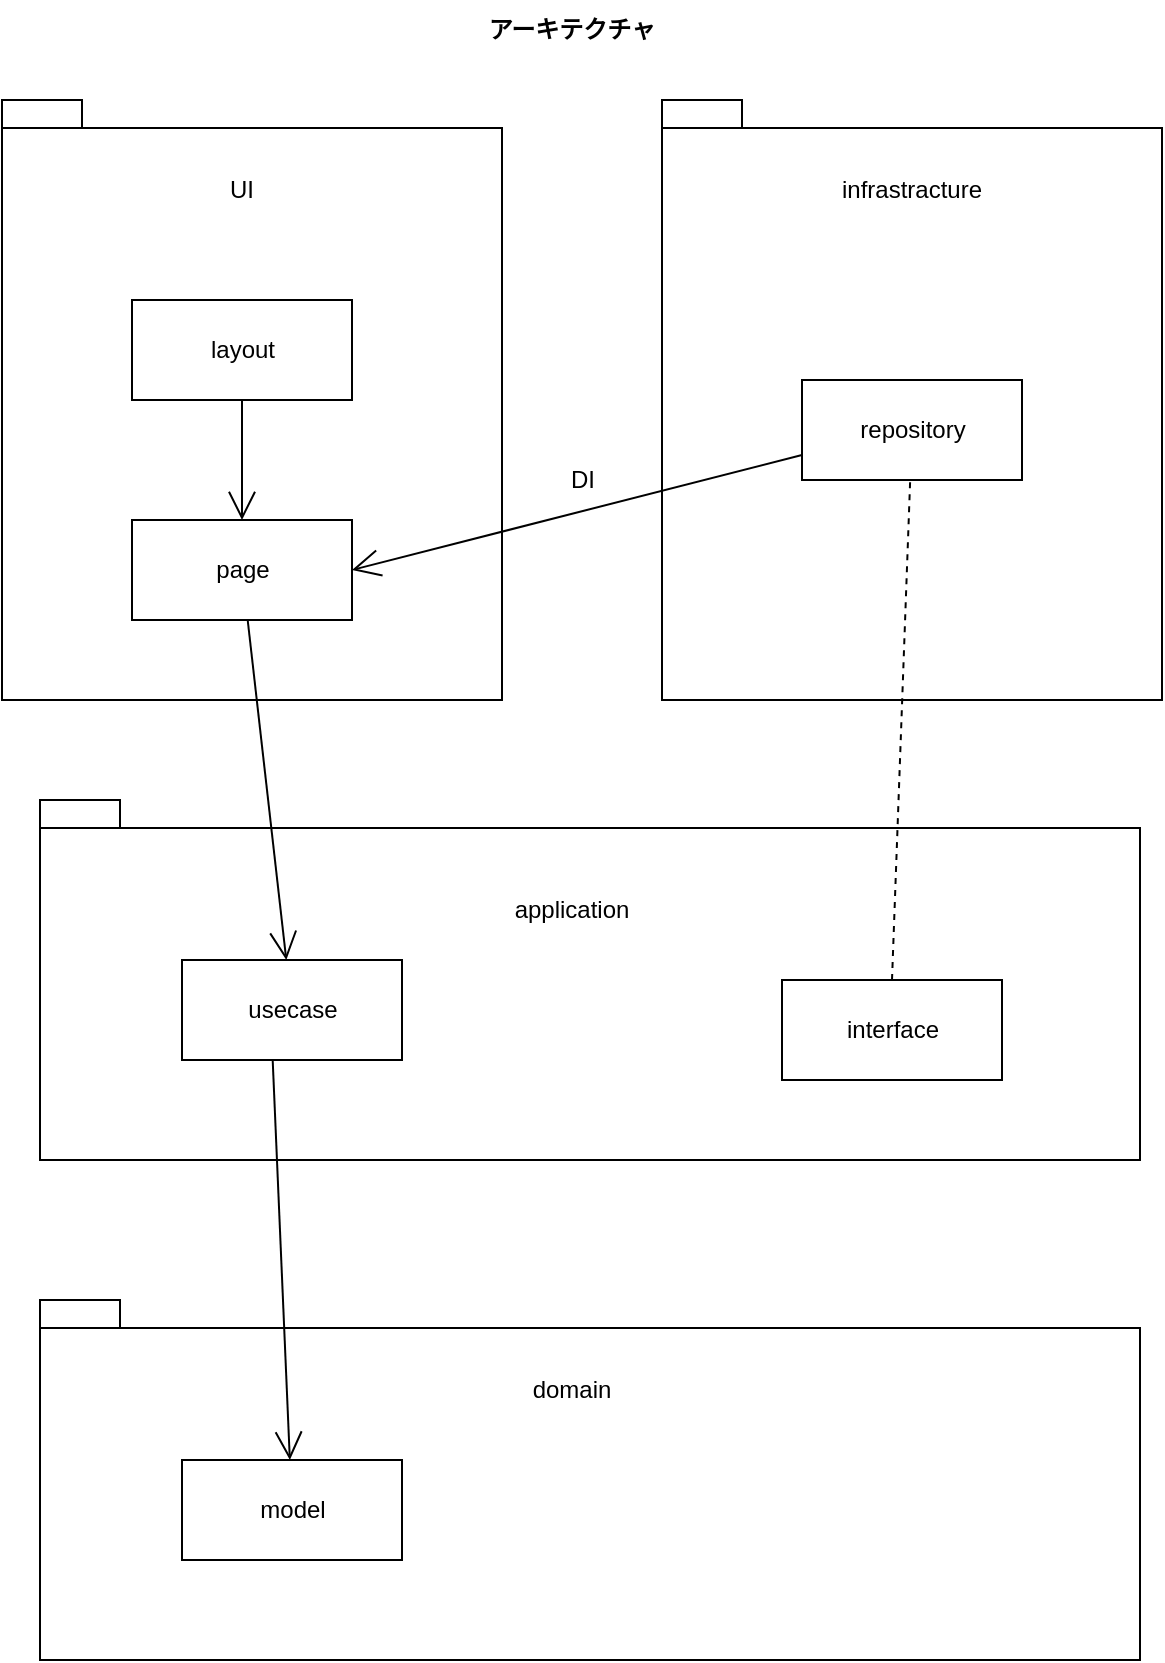 <mxfile>
    <diagram id="ESKCpq1kPreq4rdOoigo" name="ページ1">
        <mxGraphModel dx="1406" dy="795" grid="1" gridSize="10" guides="1" tooltips="1" connect="1" arrows="1" fold="1" page="1" pageScale="1" pageWidth="827" pageHeight="1169" math="0" shadow="0">
            <root>
                <mxCell id="0"/>
                <mxCell id="1" parent="0"/>
                <mxCell id="6" value="" style="shape=folder;fontStyle=1;spacingTop=10;tabWidth=40;tabHeight=14;tabPosition=left;html=1;align=center;" parent="1" vertex="1">
                    <mxGeometry x="120" y="80" width="250" height="300" as="geometry"/>
                </mxCell>
                <mxCell id="13" value="UI" style="text;html=1;strokeColor=none;fillColor=none;align=center;verticalAlign=middle;whiteSpace=wrap;rounded=0;" parent="1" vertex="1">
                    <mxGeometry x="165" y="110" width="150" height="30" as="geometry"/>
                </mxCell>
                <mxCell id="18" value="" style="shape=folder;fontStyle=1;spacingTop=10;tabWidth=40;tabHeight=14;tabPosition=left;html=1;align=center;" parent="1" vertex="1">
                    <mxGeometry x="450" y="80" width="250" height="300" as="geometry"/>
                </mxCell>
                <mxCell id="19" value="infrastracture" style="text;html=1;strokeColor=none;fillColor=none;align=center;verticalAlign=middle;whiteSpace=wrap;rounded=0;" parent="1" vertex="1">
                    <mxGeometry x="500" y="110" width="150" height="30" as="geometry"/>
                </mxCell>
                <mxCell id="21" value="page" style="html=1;" parent="1" vertex="1">
                    <mxGeometry x="185" y="290" width="110" height="50" as="geometry"/>
                </mxCell>
                <mxCell id="24" value="" style="shape=folder;fontStyle=1;spacingTop=10;tabWidth=40;tabHeight=14;tabPosition=left;html=1;align=center;" parent="1" vertex="1">
                    <mxGeometry x="139" y="430" width="550" height="180" as="geometry"/>
                </mxCell>
                <mxCell id="25" value="application" style="text;html=1;strokeColor=none;fillColor=none;align=center;verticalAlign=middle;whiteSpace=wrap;rounded=0;" parent="1" vertex="1">
                    <mxGeometry x="330" y="470" width="150" height="30" as="geometry"/>
                </mxCell>
                <mxCell id="27" value="" style="shape=folder;fontStyle=1;spacingTop=10;tabWidth=40;tabHeight=14;tabPosition=left;html=1;align=center;" parent="1" vertex="1">
                    <mxGeometry x="139" y="680" width="550" height="180" as="geometry"/>
                </mxCell>
                <mxCell id="28" value="domain" style="text;html=1;strokeColor=none;fillColor=none;align=center;verticalAlign=middle;whiteSpace=wrap;rounded=0;" parent="1" vertex="1">
                    <mxGeometry x="330" y="710" width="150" height="30" as="geometry"/>
                </mxCell>
                <mxCell id="29" value="アーキテクチャ" style="text;html=1;strokeColor=none;fillColor=none;align=center;verticalAlign=middle;whiteSpace=wrap;rounded=0;fontStyle=1" parent="1" vertex="1">
                    <mxGeometry x="330" y="30" width="150" height="30" as="geometry"/>
                </mxCell>
                <mxCell id="31" value="" style="endArrow=open;endFill=1;endSize=12;html=1;" parent="1" source="21" target="32" edge="1">
                    <mxGeometry width="160" relative="1" as="geometry">
                        <mxPoint x="250" y="370" as="sourcePoint"/>
                        <mxPoint x="580" y="420" as="targetPoint"/>
                        <Array as="points"/>
                    </mxGeometry>
                </mxCell>
                <mxCell id="32" value="usecase" style="html=1;" parent="1" vertex="1">
                    <mxGeometry x="210" y="510" width="110" height="50" as="geometry"/>
                </mxCell>
                <mxCell id="33" value="interface" style="html=1;" parent="1" vertex="1">
                    <mxGeometry x="510" y="520" width="110" height="50" as="geometry"/>
                </mxCell>
                <mxCell id="34" value="layout" style="html=1;" parent="1" vertex="1">
                    <mxGeometry x="185" y="180" width="110" height="50" as="geometry"/>
                </mxCell>
                <mxCell id="35" value="model" style="html=1;" parent="1" vertex="1">
                    <mxGeometry x="210" y="760" width="110" height="50" as="geometry"/>
                </mxCell>
                <mxCell id="36" value="repository" style="html=1;" parent="1" vertex="1">
                    <mxGeometry x="520" y="220" width="110" height="50" as="geometry"/>
                </mxCell>
                <mxCell id="37" value="" style="endArrow=open;endFill=1;endSize=12;html=1;exitX=0.5;exitY=1;exitDx=0;exitDy=0;" edge="1" parent="1" source="34" target="21">
                    <mxGeometry width="160" relative="1" as="geometry">
                        <mxPoint x="255.341" y="220" as="sourcePoint"/>
                        <mxPoint x="274.659" y="390" as="targetPoint"/>
                        <Array as="points"/>
                    </mxGeometry>
                </mxCell>
                <mxCell id="38" value="" style="endArrow=open;endFill=1;endSize=12;html=1;" edge="1" parent="1" target="35">
                    <mxGeometry width="160" relative="1" as="geometry">
                        <mxPoint x="255.341" y="560" as="sourcePoint"/>
                        <mxPoint x="274.659" y="730" as="targetPoint"/>
                        <Array as="points"/>
                    </mxGeometry>
                </mxCell>
                <mxCell id="39" value="" style="endArrow=none;dashed=1;html=1;exitX=0.5;exitY=0;exitDx=0;exitDy=0;" edge="1" parent="1" source="33" target="36">
                    <mxGeometry width="50" height="50" relative="1" as="geometry">
                        <mxPoint x="550" y="520" as="sourcePoint"/>
                        <mxPoint x="600" y="470" as="targetPoint"/>
                        <Array as="points"/>
                    </mxGeometry>
                </mxCell>
                <mxCell id="40" value="" style="endArrow=open;endFill=1;endSize=12;html=1;exitX=0;exitY=0.75;exitDx=0;exitDy=0;entryX=1;entryY=0.5;entryDx=0;entryDy=0;" edge="1" parent="1" source="36" target="21">
                    <mxGeometry width="160" relative="1" as="geometry">
                        <mxPoint x="330" y="410" as="sourcePoint"/>
                        <mxPoint x="490" y="410" as="targetPoint"/>
                    </mxGeometry>
                </mxCell>
                <mxCell id="41" value="DI" style="text;html=1;align=center;verticalAlign=middle;resizable=0;points=[];autosize=1;strokeColor=none;fillColor=none;" vertex="1" parent="1">
                    <mxGeometry x="390" y="255" width="40" height="30" as="geometry"/>
                </mxCell>
            </root>
        </mxGraphModel>
    </diagram>
</mxfile>